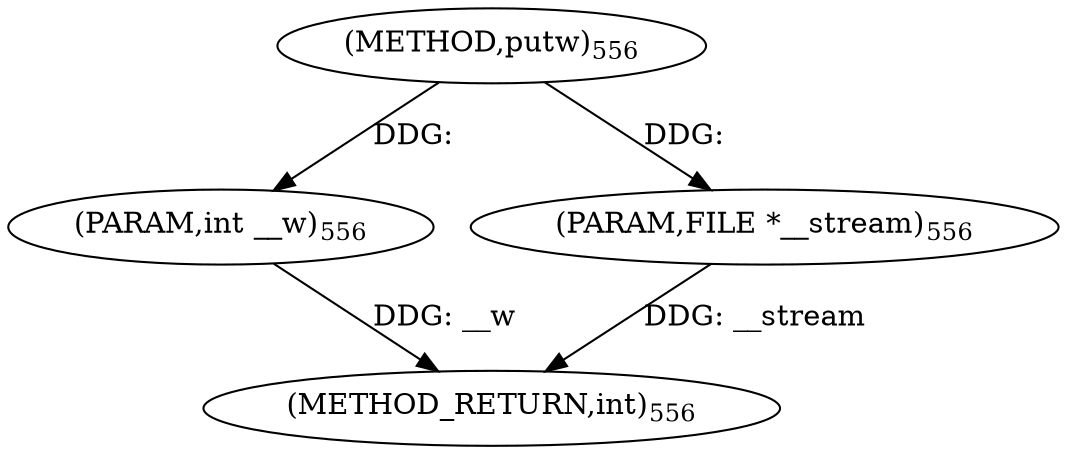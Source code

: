 digraph "putw" {  
"73864" [label = <(METHOD,putw)<SUB>556</SUB>> ]
"73867" [label = <(METHOD_RETURN,int)<SUB>556</SUB>> ]
"73865" [label = <(PARAM,int __w)<SUB>556</SUB>> ]
"73866" [label = <(PARAM,FILE *__stream)<SUB>556</SUB>> ]
  "73865" -> "73867"  [ label = "DDG: __w"] 
  "73866" -> "73867"  [ label = "DDG: __stream"] 
  "73864" -> "73865"  [ label = "DDG: "] 
  "73864" -> "73866"  [ label = "DDG: "] 
}
